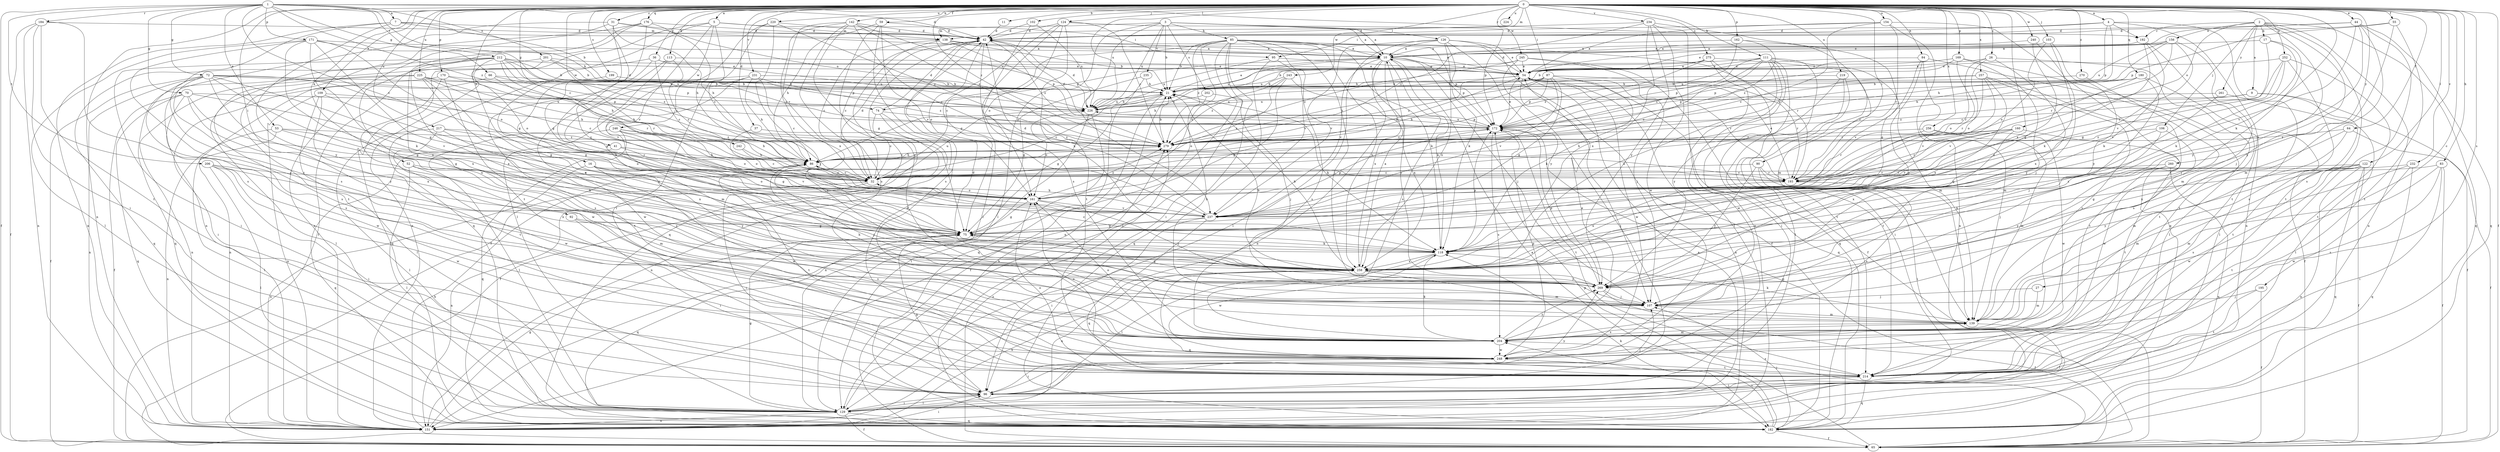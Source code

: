 strict digraph  {
0;
1;
2;
3;
4;
5;
7;
9;
10;
11;
16;
17;
21;
26;
27;
31;
32;
36;
37;
41;
42;
44;
52;
53;
54;
55;
59;
64;
65;
66;
70;
72;
74;
75;
83;
84;
85;
86;
87;
90;
92;
95;
96;
102;
103;
106;
107;
109;
111;
113;
118;
122;
124;
126;
129;
138;
139;
142;
151;
154;
156;
160;
161;
162;
169;
170;
171;
172;
176;
180;
182;
184;
192;
193;
195;
199;
201;
202;
204;
206;
212;
214;
217;
219;
220;
224;
225;
226;
231;
232;
234;
235;
237;
240;
242;
243;
245;
246;
248;
252;
256;
257;
258;
260;
261;
269;
270;
275;
279;
0 -> 4  [label=a];
0 -> 5  [label=a];
0 -> 11  [label=b];
0 -> 16  [label=b];
0 -> 26  [label=c];
0 -> 27  [label=c];
0 -> 31  [label=c];
0 -> 32  [label=c];
0 -> 36  [label=d];
0 -> 37  [label=d];
0 -> 41  [label=d];
0 -> 44  [label=e];
0 -> 52  [label=e];
0 -> 55  [label=f];
0 -> 59  [label=f];
0 -> 64  [label=f];
0 -> 65  [label=f];
0 -> 83  [label=h];
0 -> 84  [label=h];
0 -> 87  [label=i];
0 -> 90  [label=i];
0 -> 92  [label=i];
0 -> 102  [label=j];
0 -> 103  [label=j];
0 -> 109  [label=k];
0 -> 111  [label=k];
0 -> 113  [label=k];
0 -> 118  [label=k];
0 -> 122  [label=l];
0 -> 124  [label=l];
0 -> 138  [label=m];
0 -> 142  [label=n];
0 -> 151  [label=n];
0 -> 154  [label=o];
0 -> 162  [label=p];
0 -> 169  [label=p];
0 -> 170  [label=p];
0 -> 176  [label=q];
0 -> 180  [label=q];
0 -> 195  [label=s];
0 -> 199  [label=s];
0 -> 217  [label=u];
0 -> 219  [label=u];
0 -> 220  [label=u];
0 -> 224  [label=u];
0 -> 225  [label=u];
0 -> 226  [label=u];
0 -> 231  [label=v];
0 -> 232  [label=v];
0 -> 234  [label=v];
0 -> 240  [label=w];
0 -> 242  [label=w];
0 -> 243  [label=w];
0 -> 245  [label=w];
0 -> 252  [label=x];
0 -> 256  [label=x];
0 -> 257  [label=x];
0 -> 258  [label=x];
0 -> 260  [label=y];
0 -> 270  [label=z];
0 -> 275  [label=z];
0 -> 279  [label=z];
1 -> 7  [label=a];
1 -> 32  [label=c];
1 -> 42  [label=d];
1 -> 53  [label=e];
1 -> 65  [label=f];
1 -> 66  [label=g];
1 -> 70  [label=g];
1 -> 72  [label=g];
1 -> 74  [label=g];
1 -> 171  [label=p];
1 -> 184  [label=r];
1 -> 192  [label=r];
1 -> 201  [label=s];
1 -> 206  [label=t];
1 -> 212  [label=t];
1 -> 279  [label=z];
2 -> 9  [label=a];
2 -> 17  [label=b];
2 -> 106  [label=j];
2 -> 107  [label=j];
2 -> 151  [label=n];
2 -> 156  [label=o];
2 -> 160  [label=o];
2 -> 182  [label=q];
2 -> 192  [label=r];
2 -> 214  [label=t];
2 -> 261  [label=y];
2 -> 269  [label=y];
3 -> 10  [label=a];
3 -> 21  [label=b];
3 -> 85  [label=h];
3 -> 126  [label=l];
3 -> 129  [label=l];
3 -> 138  [label=m];
3 -> 172  [label=p];
3 -> 202  [label=s];
3 -> 226  [label=u];
3 -> 235  [label=v];
3 -> 237  [label=v];
4 -> 42  [label=d];
4 -> 86  [label=h];
4 -> 95  [label=i];
4 -> 151  [label=n];
4 -> 172  [label=p];
4 -> 192  [label=r];
4 -> 214  [label=t];
5 -> 32  [label=c];
5 -> 95  [label=i];
5 -> 138  [label=m];
5 -> 151  [label=n];
5 -> 182  [label=q];
5 -> 237  [label=v];
5 -> 246  [label=w];
7 -> 10  [label=a];
7 -> 21  [label=b];
7 -> 138  [label=m];
7 -> 151  [label=n];
7 -> 204  [label=s];
7 -> 269  [label=y];
9 -> 65  [label=f];
9 -> 214  [label=t];
9 -> 226  [label=u];
9 -> 279  [label=z];
10 -> 54  [label=e];
10 -> 74  [label=g];
10 -> 86  [label=h];
10 -> 107  [label=j];
10 -> 118  [label=k];
10 -> 151  [label=n];
10 -> 172  [label=p];
10 -> 204  [label=s];
10 -> 237  [label=v];
10 -> 258  [label=x];
10 -> 269  [label=y];
11 -> 42  [label=d];
16 -> 151  [label=n];
16 -> 161  [label=o];
16 -> 193  [label=r];
16 -> 237  [label=v];
16 -> 248  [label=w];
16 -> 269  [label=y];
17 -> 10  [label=a];
17 -> 107  [label=j];
17 -> 118  [label=k];
17 -> 237  [label=v];
21 -> 10  [label=a];
21 -> 32  [label=c];
21 -> 65  [label=f];
21 -> 75  [label=g];
21 -> 118  [label=k];
21 -> 226  [label=u];
26 -> 54  [label=e];
26 -> 161  [label=o];
26 -> 193  [label=r];
26 -> 214  [label=t];
26 -> 258  [label=x];
27 -> 107  [label=j];
27 -> 139  [label=m];
31 -> 42  [label=d];
31 -> 75  [label=g];
31 -> 86  [label=h];
31 -> 151  [label=n];
31 -> 214  [label=t];
31 -> 226  [label=u];
32 -> 42  [label=d];
32 -> 96  [label=i];
32 -> 151  [label=n];
32 -> 161  [label=o];
32 -> 226  [label=u];
36 -> 32  [label=c];
36 -> 54  [label=e];
36 -> 75  [label=g];
36 -> 182  [label=q];
36 -> 226  [label=u];
37 -> 161  [label=o];
37 -> 279  [label=z];
41 -> 86  [label=h];
41 -> 182  [label=q];
41 -> 237  [label=v];
42 -> 10  [label=a];
42 -> 32  [label=c];
42 -> 65  [label=f];
42 -> 118  [label=k];
42 -> 161  [label=o];
42 -> 279  [label=z];
44 -> 42  [label=d];
44 -> 54  [label=e];
44 -> 118  [label=k];
44 -> 139  [label=m];
44 -> 182  [label=q];
44 -> 204  [label=s];
44 -> 237  [label=v];
52 -> 32  [label=c];
52 -> 129  [label=l];
52 -> 139  [label=m];
52 -> 269  [label=y];
53 -> 118  [label=k];
53 -> 129  [label=l];
53 -> 151  [label=n];
53 -> 161  [label=o];
53 -> 279  [label=z];
54 -> 21  [label=b];
54 -> 42  [label=d];
54 -> 86  [label=h];
54 -> 107  [label=j];
54 -> 151  [label=n];
54 -> 182  [label=q];
54 -> 193  [label=r];
54 -> 248  [label=w];
54 -> 279  [label=z];
55 -> 42  [label=d];
55 -> 172  [label=p];
55 -> 214  [label=t];
55 -> 269  [label=y];
59 -> 42  [label=d];
59 -> 86  [label=h];
59 -> 204  [label=s];
59 -> 237  [label=v];
59 -> 269  [label=y];
64 -> 65  [label=f];
64 -> 139  [label=m];
64 -> 258  [label=x];
64 -> 279  [label=z];
65 -> 10  [label=a];
65 -> 172  [label=p];
65 -> 279  [label=z];
66 -> 21  [label=b];
66 -> 96  [label=i];
66 -> 193  [label=r];
66 -> 279  [label=z];
70 -> 32  [label=c];
70 -> 65  [label=f];
70 -> 75  [label=g];
70 -> 182  [label=q];
70 -> 226  [label=u];
70 -> 248  [label=w];
70 -> 258  [label=x];
72 -> 21  [label=b];
72 -> 65  [label=f];
72 -> 75  [label=g];
72 -> 86  [label=h];
72 -> 151  [label=n];
72 -> 172  [label=p];
72 -> 204  [label=s];
72 -> 237  [label=v];
72 -> 258  [label=x];
72 -> 269  [label=y];
74 -> 32  [label=c];
74 -> 42  [label=d];
74 -> 65  [label=f];
74 -> 151  [label=n];
74 -> 172  [label=p];
75 -> 118  [label=k];
75 -> 182  [label=q];
83 -> 32  [label=c];
83 -> 65  [label=f];
83 -> 96  [label=i];
83 -> 139  [label=m];
83 -> 204  [label=s];
84 -> 54  [label=e];
84 -> 129  [label=l];
84 -> 139  [label=m];
84 -> 237  [label=v];
84 -> 269  [label=y];
85 -> 10  [label=a];
85 -> 21  [label=b];
85 -> 32  [label=c];
85 -> 96  [label=i];
85 -> 107  [label=j];
85 -> 118  [label=k];
85 -> 129  [label=l];
85 -> 151  [label=n];
85 -> 161  [label=o];
85 -> 172  [label=p];
85 -> 193  [label=r];
85 -> 237  [label=v];
85 -> 258  [label=x];
85 -> 279  [label=z];
86 -> 32  [label=c];
86 -> 107  [label=j];
86 -> 214  [label=t];
86 -> 279  [label=z];
87 -> 21  [label=b];
87 -> 75  [label=g];
87 -> 86  [label=h];
87 -> 118  [label=k];
87 -> 172  [label=p];
87 -> 193  [label=r];
87 -> 237  [label=v];
87 -> 279  [label=z];
90 -> 32  [label=c];
90 -> 96  [label=i];
90 -> 139  [label=m];
90 -> 193  [label=r];
90 -> 269  [label=y];
92 -> 75  [label=g];
92 -> 96  [label=i];
92 -> 204  [label=s];
95 -> 54  [label=e];
95 -> 182  [label=q];
95 -> 204  [label=s];
95 -> 226  [label=u];
96 -> 75  [label=g];
96 -> 107  [label=j];
96 -> 129  [label=l];
96 -> 269  [label=y];
102 -> 42  [label=d];
102 -> 204  [label=s];
102 -> 226  [label=u];
103 -> 10  [label=a];
103 -> 118  [label=k];
103 -> 161  [label=o];
103 -> 269  [label=y];
106 -> 75  [label=g];
106 -> 107  [label=j];
106 -> 248  [label=w];
106 -> 279  [label=z];
107 -> 21  [label=b];
107 -> 42  [label=d];
107 -> 86  [label=h];
107 -> 139  [label=m];
109 -> 129  [label=l];
109 -> 151  [label=n];
109 -> 214  [label=t];
109 -> 226  [label=u];
109 -> 258  [label=x];
111 -> 21  [label=b];
111 -> 32  [label=c];
111 -> 54  [label=e];
111 -> 96  [label=i];
111 -> 129  [label=l];
111 -> 139  [label=m];
111 -> 172  [label=p];
111 -> 214  [label=t];
111 -> 248  [label=w];
111 -> 258  [label=x];
111 -> 279  [label=z];
113 -> 32  [label=c];
113 -> 54  [label=e];
113 -> 118  [label=k];
113 -> 237  [label=v];
118 -> 32  [label=c];
118 -> 129  [label=l];
118 -> 172  [label=p];
118 -> 248  [label=w];
118 -> 258  [label=x];
122 -> 65  [label=f];
122 -> 75  [label=g];
122 -> 151  [label=n];
122 -> 182  [label=q];
122 -> 193  [label=r];
122 -> 204  [label=s];
122 -> 214  [label=t];
122 -> 248  [label=w];
122 -> 269  [label=y];
124 -> 10  [label=a];
124 -> 42  [label=d];
124 -> 75  [label=g];
124 -> 129  [label=l];
124 -> 161  [label=o];
124 -> 214  [label=t];
124 -> 279  [label=z];
126 -> 10  [label=a];
126 -> 54  [label=e];
126 -> 65  [label=f];
126 -> 118  [label=k];
126 -> 129  [label=l];
126 -> 237  [label=v];
126 -> 258  [label=x];
126 -> 269  [label=y];
129 -> 65  [label=f];
129 -> 75  [label=g];
129 -> 96  [label=i];
129 -> 151  [label=n];
129 -> 182  [label=q];
129 -> 258  [label=x];
129 -> 279  [label=z];
138 -> 10  [label=a];
138 -> 21  [label=b];
138 -> 32  [label=c];
138 -> 54  [label=e];
138 -> 172  [label=p];
138 -> 182  [label=q];
139 -> 118  [label=k];
139 -> 129  [label=l];
139 -> 204  [label=s];
142 -> 32  [label=c];
142 -> 42  [label=d];
142 -> 75  [label=g];
142 -> 193  [label=r];
142 -> 204  [label=s];
142 -> 226  [label=u];
142 -> 258  [label=x];
142 -> 279  [label=z];
151 -> 54  [label=e];
151 -> 75  [label=g];
151 -> 86  [label=h];
151 -> 96  [label=i];
151 -> 258  [label=x];
154 -> 32  [label=c];
154 -> 42  [label=d];
154 -> 54  [label=e];
154 -> 151  [label=n];
154 -> 182  [label=q];
154 -> 193  [label=r];
156 -> 10  [label=a];
156 -> 54  [label=e];
156 -> 75  [label=g];
156 -> 86  [label=h];
156 -> 139  [label=m];
156 -> 193  [label=r];
156 -> 226  [label=u];
160 -> 86  [label=h];
160 -> 193  [label=r];
160 -> 214  [label=t];
160 -> 237  [label=v];
160 -> 258  [label=x];
160 -> 279  [label=z];
161 -> 75  [label=g];
161 -> 237  [label=v];
161 -> 269  [label=y];
161 -> 279  [label=z];
162 -> 10  [label=a];
162 -> 75  [label=g];
162 -> 172  [label=p];
162 -> 279  [label=z];
169 -> 21  [label=b];
169 -> 54  [label=e];
169 -> 129  [label=l];
169 -> 161  [label=o];
169 -> 172  [label=p];
169 -> 269  [label=y];
170 -> 21  [label=b];
170 -> 86  [label=h];
170 -> 151  [label=n];
170 -> 204  [label=s];
170 -> 248  [label=w];
171 -> 10  [label=a];
171 -> 21  [label=b];
171 -> 75  [label=g];
171 -> 107  [label=j];
171 -> 118  [label=k];
171 -> 129  [label=l];
171 -> 161  [label=o];
171 -> 258  [label=x];
172 -> 42  [label=d];
172 -> 54  [label=e];
172 -> 204  [label=s];
172 -> 214  [label=t];
172 -> 226  [label=u];
172 -> 279  [label=z];
176 -> 42  [label=d];
176 -> 65  [label=f];
176 -> 75  [label=g];
176 -> 86  [label=h];
176 -> 151  [label=n];
176 -> 214  [label=t];
180 -> 21  [label=b];
180 -> 65  [label=f];
180 -> 107  [label=j];
180 -> 172  [label=p];
180 -> 237  [label=v];
182 -> 21  [label=b];
182 -> 65  [label=f];
182 -> 107  [label=j];
182 -> 118  [label=k];
182 -> 172  [label=p];
182 -> 204  [label=s];
184 -> 42  [label=d];
184 -> 65  [label=f];
184 -> 96  [label=i];
184 -> 151  [label=n];
184 -> 204  [label=s];
184 -> 214  [label=t];
192 -> 10  [label=a];
192 -> 75  [label=g];
192 -> 118  [label=k];
192 -> 214  [label=t];
193 -> 54  [label=e];
193 -> 204  [label=s];
193 -> 258  [label=x];
195 -> 65  [label=f];
195 -> 107  [label=j];
195 -> 214  [label=t];
199 -> 21  [label=b];
199 -> 75  [label=g];
201 -> 21  [label=b];
201 -> 54  [label=e];
201 -> 172  [label=p];
201 -> 182  [label=q];
201 -> 258  [label=x];
202 -> 107  [label=j];
202 -> 161  [label=o];
202 -> 226  [label=u];
204 -> 54  [label=e];
204 -> 118  [label=k];
204 -> 139  [label=m];
204 -> 161  [label=o];
204 -> 248  [label=w];
204 -> 269  [label=y];
206 -> 32  [label=c];
206 -> 96  [label=i];
206 -> 129  [label=l];
206 -> 248  [label=w];
206 -> 258  [label=x];
212 -> 21  [label=b];
212 -> 54  [label=e];
212 -> 86  [label=h];
212 -> 96  [label=i];
212 -> 161  [label=o];
212 -> 172  [label=p];
212 -> 182  [label=q];
212 -> 204  [label=s];
212 -> 226  [label=u];
212 -> 258  [label=x];
212 -> 279  [label=z];
214 -> 42  [label=d];
214 -> 96  [label=i];
214 -> 161  [label=o];
214 -> 182  [label=q];
214 -> 204  [label=s];
217 -> 32  [label=c];
217 -> 129  [label=l];
217 -> 248  [label=w];
217 -> 258  [label=x];
217 -> 279  [label=z];
219 -> 21  [label=b];
219 -> 96  [label=i];
219 -> 214  [label=t];
219 -> 269  [label=y];
220 -> 42  [label=d];
220 -> 96  [label=i];
220 -> 107  [label=j];
220 -> 129  [label=l];
220 -> 279  [label=z];
225 -> 21  [label=b];
225 -> 32  [label=c];
225 -> 75  [label=g];
225 -> 129  [label=l];
225 -> 151  [label=n];
225 -> 193  [label=r];
225 -> 258  [label=x];
226 -> 21  [label=b];
226 -> 42  [label=d];
226 -> 129  [label=l];
226 -> 151  [label=n];
226 -> 161  [label=o];
226 -> 172  [label=p];
231 -> 21  [label=b];
231 -> 32  [label=c];
231 -> 86  [label=h];
231 -> 139  [label=m];
231 -> 214  [label=t];
231 -> 248  [label=w];
231 -> 279  [label=z];
232 -> 139  [label=m];
232 -> 182  [label=q];
232 -> 193  [label=r];
232 -> 248  [label=w];
234 -> 42  [label=d];
234 -> 139  [label=m];
234 -> 151  [label=n];
234 -> 248  [label=w];
234 -> 258  [label=x];
234 -> 269  [label=y];
234 -> 279  [label=z];
235 -> 21  [label=b];
235 -> 75  [label=g];
235 -> 182  [label=q];
237 -> 42  [label=d];
237 -> 75  [label=g];
237 -> 86  [label=h];
237 -> 96  [label=i];
237 -> 172  [label=p];
237 -> 182  [label=q];
240 -> 10  [label=a];
240 -> 107  [label=j];
240 -> 258  [label=x];
242 -> 32  [label=c];
242 -> 86  [label=h];
243 -> 21  [label=b];
243 -> 32  [label=c];
243 -> 75  [label=g];
243 -> 258  [label=x];
243 -> 279  [label=z];
245 -> 54  [label=e];
245 -> 65  [label=f];
245 -> 96  [label=i];
245 -> 107  [label=j];
245 -> 226  [label=u];
245 -> 279  [label=z];
246 -> 75  [label=g];
246 -> 86  [label=h];
246 -> 129  [label=l];
246 -> 161  [label=o];
246 -> 182  [label=q];
246 -> 279  [label=z];
248 -> 96  [label=i];
248 -> 161  [label=o];
248 -> 172  [label=p];
248 -> 214  [label=t];
252 -> 32  [label=c];
252 -> 54  [label=e];
252 -> 193  [label=r];
252 -> 204  [label=s];
252 -> 214  [label=t];
252 -> 237  [label=v];
256 -> 139  [label=m];
256 -> 193  [label=r];
256 -> 248  [label=w];
256 -> 279  [label=z];
257 -> 21  [label=b];
257 -> 172  [label=p];
257 -> 193  [label=r];
257 -> 204  [label=s];
257 -> 214  [label=t];
257 -> 237  [label=v];
257 -> 258  [label=x];
258 -> 10  [label=a];
258 -> 21  [label=b];
258 -> 139  [label=m];
258 -> 182  [label=q];
258 -> 269  [label=y];
260 -> 32  [label=c];
260 -> 118  [label=k];
260 -> 182  [label=q];
260 -> 269  [label=y];
261 -> 129  [label=l];
261 -> 226  [label=u];
261 -> 258  [label=x];
269 -> 21  [label=b];
269 -> 65  [label=f];
269 -> 75  [label=g];
269 -> 107  [label=j];
269 -> 172  [label=p];
270 -> 21  [label=b];
270 -> 204  [label=s];
275 -> 54  [label=e];
275 -> 96  [label=i];
275 -> 182  [label=q];
275 -> 193  [label=r];
275 -> 226  [label=u];
275 -> 279  [label=z];
279 -> 21  [label=b];
279 -> 86  [label=h];
}
